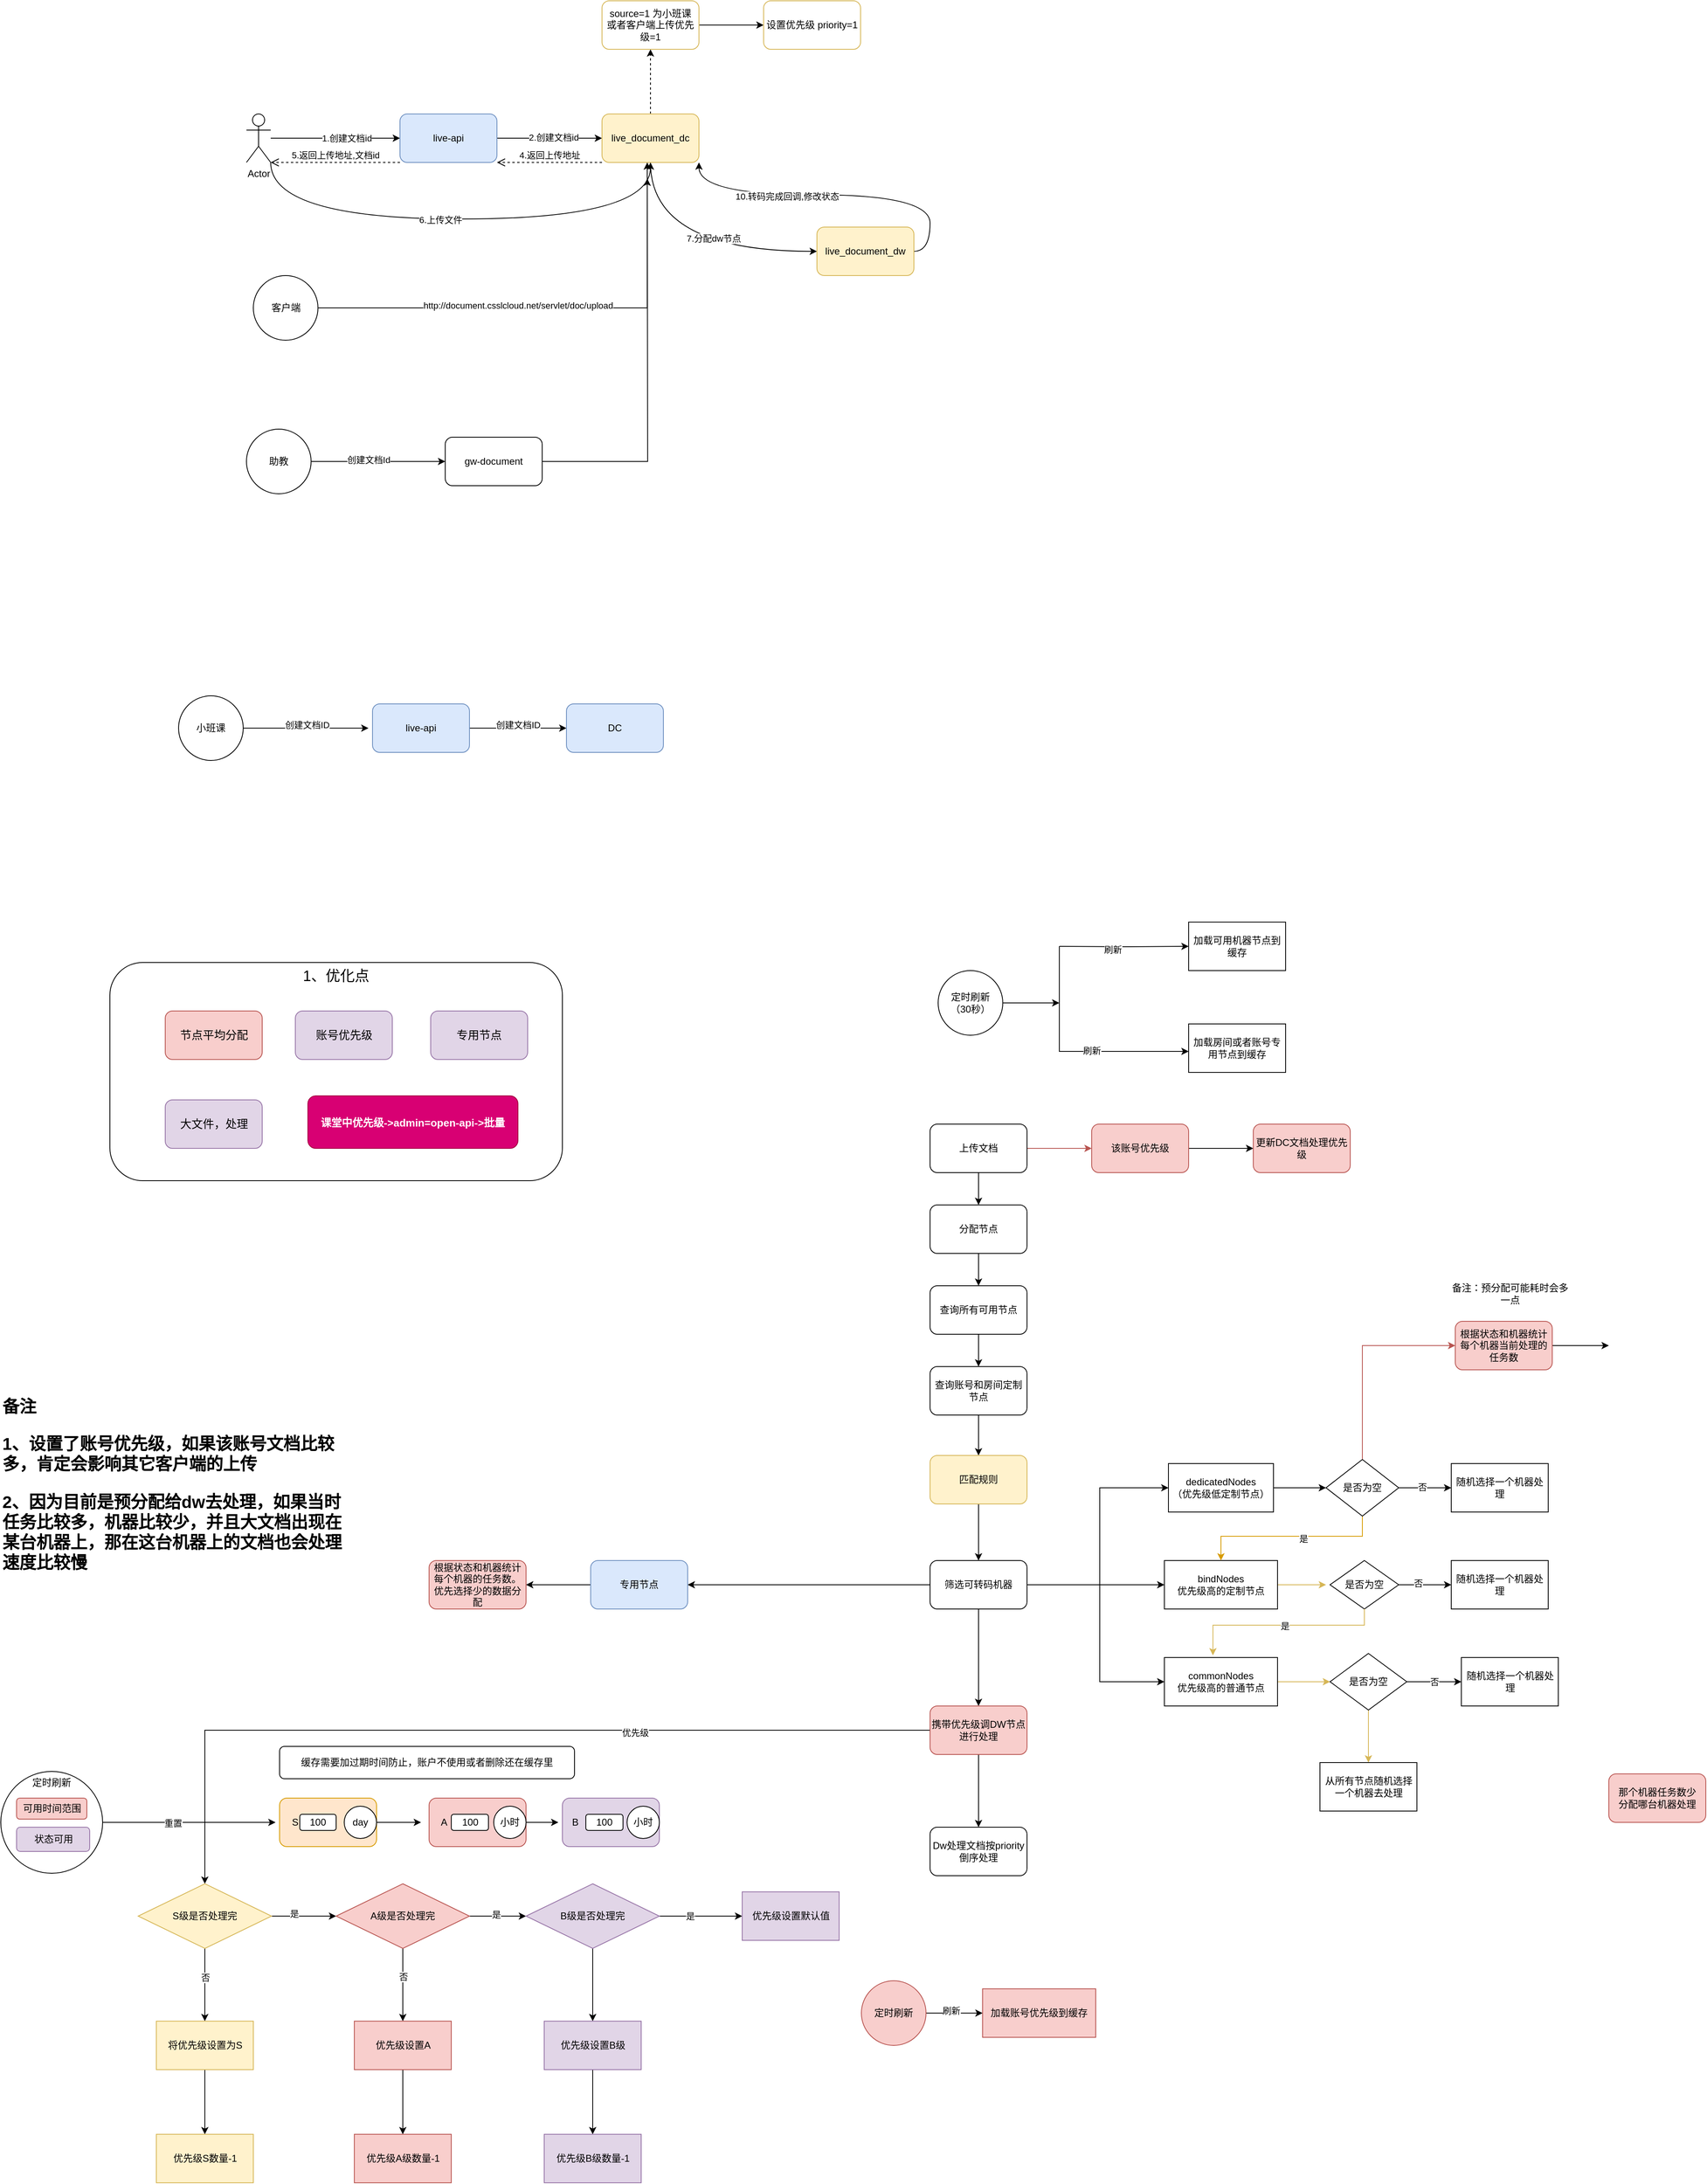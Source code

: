 <mxfile version="24.2.0" type="github">
  <diagram name="第 1 页" id="r3Djmuz2ye2oca1lGff4">
    <mxGraphModel dx="2706" dy="2130" grid="1" gridSize="10" guides="1" tooltips="1" connect="1" arrows="1" fold="1" page="1" pageScale="1" pageWidth="827" pageHeight="1169" math="0" shadow="0">
      <root>
        <mxCell id="0" />
        <mxCell id="1" parent="0" />
        <mxCell id="LlFDiHsfBPw3mXegqhl9-7" value="&amp;nbsp; &amp;nbsp;B" style="rounded=1;whiteSpace=wrap;html=1;align=left;fillColor=#e1d5e7;strokeColor=#9673a6;" vertex="1" parent="1">
          <mxGeometry x="-75" y="1724" width="120" height="60" as="geometry" />
        </mxCell>
        <mxCell id="pY0ivnKaFW7mTaEsZtzo-8" style="edgeStyle=orthogonalEdgeStyle;rounded=0;orthogonalLoop=1;jettySize=auto;html=1;entryX=0;entryY=0.5;entryDx=0;entryDy=0;curved=1;" parent="1" source="pY0ivnKaFW7mTaEsZtzo-12" target="pY0ivnKaFW7mTaEsZtzo-15" edge="1">
          <mxGeometry relative="1" as="geometry" />
        </mxCell>
        <mxCell id="pY0ivnKaFW7mTaEsZtzo-9" value="1.创建文档id" style="edgeLabel;html=1;align=center;verticalAlign=middle;resizable=0;points=[];" parent="pY0ivnKaFW7mTaEsZtzo-8" vertex="1" connectable="0">
          <mxGeometry x="0.172" relative="1" as="geometry">
            <mxPoint as="offset" />
          </mxGeometry>
        </mxCell>
        <mxCell id="pY0ivnKaFW7mTaEsZtzo-10" style="edgeStyle=orthogonalEdgeStyle;curved=1;rounded=0;orthogonalLoop=1;jettySize=auto;html=1;exitX=1;exitY=1;exitDx=0;exitDy=0;exitPerimeter=0;entryX=0.5;entryY=1;entryDx=0;entryDy=0;" parent="1" source="pY0ivnKaFW7mTaEsZtzo-12" target="pY0ivnKaFW7mTaEsZtzo-20" edge="1">
          <mxGeometry relative="1" as="geometry">
            <Array as="points">
              <mxPoint x="-436.0" y="-230" />
              <mxPoint x="34" y="-230" />
            </Array>
          </mxGeometry>
        </mxCell>
        <mxCell id="pY0ivnKaFW7mTaEsZtzo-11" value="6.上传文件" style="edgeLabel;html=1;align=center;verticalAlign=middle;resizable=0;points=[];" parent="pY0ivnKaFW7mTaEsZtzo-10" vertex="1" connectable="0">
          <mxGeometry x="-0.082" y="-1" relative="1" as="geometry">
            <mxPoint as="offset" />
          </mxGeometry>
        </mxCell>
        <mxCell id="pY0ivnKaFW7mTaEsZtzo-12" value="Actor" style="shape=umlActor;verticalLabelPosition=bottom;verticalAlign=top;html=1;outlineConnect=0;" parent="1" vertex="1">
          <mxGeometry x="-466.0" y="-360" width="30" height="60" as="geometry" />
        </mxCell>
        <mxCell id="pY0ivnKaFW7mTaEsZtzo-13" value="" style="edgeStyle=orthogonalEdgeStyle;rounded=0;orthogonalLoop=1;jettySize=auto;html=1;curved=1;" parent="1" source="pY0ivnKaFW7mTaEsZtzo-15" target="pY0ivnKaFW7mTaEsZtzo-20" edge="1">
          <mxGeometry relative="1" as="geometry" />
        </mxCell>
        <mxCell id="pY0ivnKaFW7mTaEsZtzo-14" value="2.创建文档id" style="edgeLabel;html=1;align=center;verticalAlign=middle;resizable=0;points=[];" parent="pY0ivnKaFW7mTaEsZtzo-13" vertex="1" connectable="0">
          <mxGeometry x="0.197" y="1" relative="1" as="geometry">
            <mxPoint x="-8" as="offset" />
          </mxGeometry>
        </mxCell>
        <mxCell id="pY0ivnKaFW7mTaEsZtzo-15" value="live-api" style="rounded=1;whiteSpace=wrap;html=1;fillColor=#dae8fc;strokeColor=#6c8ebf;" parent="1" vertex="1">
          <mxGeometry x="-276" y="-360" width="120" height="60" as="geometry" />
        </mxCell>
        <mxCell id="pY0ivnKaFW7mTaEsZtzo-18" style="edgeStyle=orthogonalEdgeStyle;curved=1;rounded=0;orthogonalLoop=1;jettySize=auto;html=1;exitX=0.5;exitY=1;exitDx=0;exitDy=0;entryX=0;entryY=0.5;entryDx=0;entryDy=0;" parent="1" source="pY0ivnKaFW7mTaEsZtzo-20" target="pY0ivnKaFW7mTaEsZtzo-29" edge="1">
          <mxGeometry relative="1" as="geometry" />
        </mxCell>
        <mxCell id="pY0ivnKaFW7mTaEsZtzo-19" value="7.分配dw节点" style="edgeLabel;html=1;align=center;verticalAlign=middle;resizable=0;points=[];" parent="pY0ivnKaFW7mTaEsZtzo-18" vertex="1" connectable="0">
          <mxGeometry x="0.19" y="16" relative="1" as="geometry">
            <mxPoint as="offset" />
          </mxGeometry>
        </mxCell>
        <mxCell id="pY0ivnKaFW7mTaEsZtzo-49" value="" style="edgeStyle=orthogonalEdgeStyle;rounded=0;orthogonalLoop=1;jettySize=auto;html=1;dashed=1;" parent="1" source="pY0ivnKaFW7mTaEsZtzo-20" target="pY0ivnKaFW7mTaEsZtzo-48" edge="1">
          <mxGeometry relative="1" as="geometry" />
        </mxCell>
        <mxCell id="pY0ivnKaFW7mTaEsZtzo-20" value="live_document_dc" style="whiteSpace=wrap;html=1;fillColor=#fff2cc;rounded=1;strokeColor=#d6b656;" parent="1" vertex="1">
          <mxGeometry x="-26" y="-360" width="120" height="60" as="geometry" />
        </mxCell>
        <mxCell id="pY0ivnKaFW7mTaEsZtzo-21" value="4.返回上传地址" style="html=1;verticalAlign=bottom;endArrow=open;dashed=1;endSize=8;rounded=0;exitX=0;exitY=1;exitDx=0;exitDy=0;entryX=1;entryY=1;entryDx=0;entryDy=0;" parent="1" source="pY0ivnKaFW7mTaEsZtzo-20" target="pY0ivnKaFW7mTaEsZtzo-15" edge="1">
          <mxGeometry relative="1" as="geometry">
            <mxPoint x="-46" y="-301" as="sourcePoint" />
            <mxPoint x="-126" y="-301" as="targetPoint" />
          </mxGeometry>
        </mxCell>
        <mxCell id="pY0ivnKaFW7mTaEsZtzo-22" value="5.返回上传地址,文档id" style="html=1;verticalAlign=bottom;endArrow=open;dashed=1;endSize=8;rounded=0;exitX=0;exitY=1;exitDx=0;exitDy=0;entryX=1;entryY=1;entryDx=0;entryDy=0;entryPerimeter=0;" parent="1" source="pY0ivnKaFW7mTaEsZtzo-15" target="pY0ivnKaFW7mTaEsZtzo-12" edge="1">
          <mxGeometry relative="1" as="geometry">
            <mxPoint x="-316.0" y="-290" as="sourcePoint" />
            <mxPoint x="-396.0" y="-290" as="targetPoint" />
          </mxGeometry>
        </mxCell>
        <mxCell id="pY0ivnKaFW7mTaEsZtzo-23" style="edgeStyle=orthogonalEdgeStyle;curved=1;rounded=0;orthogonalLoop=1;jettySize=auto;html=1;exitX=1;exitY=0.5;exitDx=0;exitDy=0;entryX=1;entryY=1;entryDx=0;entryDy=0;" parent="1" source="pY0ivnKaFW7mTaEsZtzo-29" target="pY0ivnKaFW7mTaEsZtzo-20" edge="1">
          <mxGeometry relative="1" as="geometry" />
        </mxCell>
        <mxCell id="pY0ivnKaFW7mTaEsZtzo-24" value="10.转码完成回调,修改状态" style="edgeLabel;html=1;align=center;verticalAlign=middle;resizable=0;points=[];" parent="pY0ivnKaFW7mTaEsZtzo-23" vertex="1" connectable="0">
          <mxGeometry x="0.284" y="2" relative="1" as="geometry">
            <mxPoint as="offset" />
          </mxGeometry>
        </mxCell>
        <mxCell id="pY0ivnKaFW7mTaEsZtzo-29" value="live_document_dw" style="whiteSpace=wrap;html=1;fillColor=#fff2cc;rounded=1;strokeColor=#d6b656;" parent="1" vertex="1">
          <mxGeometry x="240" y="-220" width="120" height="60" as="geometry" />
        </mxCell>
        <mxCell id="pY0ivnKaFW7mTaEsZtzo-51" value="" style="edgeStyle=orthogonalEdgeStyle;rounded=0;orthogonalLoop=1;jettySize=auto;html=1;" parent="1" source="pY0ivnKaFW7mTaEsZtzo-48" target="pY0ivnKaFW7mTaEsZtzo-50" edge="1">
          <mxGeometry relative="1" as="geometry" />
        </mxCell>
        <mxCell id="pY0ivnKaFW7mTaEsZtzo-48" value="source=1 为小班课&lt;div&gt;或者客户端上传优先级=1&lt;/div&gt;" style="whiteSpace=wrap;html=1;fillColor=#FFFFFF;strokeColor=#d6b656;rounded=1;gradientColor=none;" parent="1" vertex="1">
          <mxGeometry x="-26" y="-500" width="120" height="60" as="geometry" />
        </mxCell>
        <mxCell id="pY0ivnKaFW7mTaEsZtzo-50" value="设置优先级 priority=1" style="whiteSpace=wrap;html=1;fillColor=#FFFFFF;strokeColor=#d6b656;rounded=1;gradientColor=none;" parent="1" vertex="1">
          <mxGeometry x="174" y="-500" width="120" height="60" as="geometry" />
        </mxCell>
        <mxCell id="pY0ivnKaFW7mTaEsZtzo-58" value="" style="edgeStyle=orthogonalEdgeStyle;rounded=0;orthogonalLoop=1;jettySize=auto;html=1;" parent="1" target="pY0ivnKaFW7mTaEsZtzo-57" edge="1">
          <mxGeometry relative="1" as="geometry">
            <mxPoint x="540" y="670" as="sourcePoint" />
          </mxGeometry>
        </mxCell>
        <mxCell id="pY0ivnKaFW7mTaEsZtzo-59" value="刷新" style="edgeLabel;html=1;align=center;verticalAlign=middle;resizable=0;points=[];" parent="pY0ivnKaFW7mTaEsZtzo-58" vertex="1" connectable="0">
          <mxGeometry x="-0.186" y="-3" relative="1" as="geometry">
            <mxPoint as="offset" />
          </mxGeometry>
        </mxCell>
        <mxCell id="pY0ivnKaFW7mTaEsZtzo-61" value="" style="edgeStyle=orthogonalEdgeStyle;rounded=0;orthogonalLoop=1;jettySize=auto;html=1;" parent="1" target="pY0ivnKaFW7mTaEsZtzo-60" edge="1">
          <mxGeometry relative="1" as="geometry">
            <Array as="points">
              <mxPoint x="540" y="800" />
            </Array>
            <mxPoint x="540" y="670" as="sourcePoint" />
          </mxGeometry>
        </mxCell>
        <mxCell id="pY0ivnKaFW7mTaEsZtzo-62" value="刷新" style="edgeLabel;html=1;align=center;verticalAlign=middle;resizable=0;points=[];" parent="pY0ivnKaFW7mTaEsZtzo-61" vertex="1" connectable="0">
          <mxGeometry x="0.172" y="1" relative="1" as="geometry">
            <mxPoint as="offset" />
          </mxGeometry>
        </mxCell>
        <mxCell id="kOlZsusqcGDuaDFS6jYv-74" style="edgeStyle=orthogonalEdgeStyle;rounded=0;orthogonalLoop=1;jettySize=auto;html=1;" parent="1" source="pY0ivnKaFW7mTaEsZtzo-54" edge="1">
          <mxGeometry relative="1" as="geometry">
            <mxPoint x="540" y="740" as="targetPoint" />
          </mxGeometry>
        </mxCell>
        <mxCell id="pY0ivnKaFW7mTaEsZtzo-54" value="定时刷新&lt;div&gt;（30秒）&lt;/div&gt;" style="ellipse;whiteSpace=wrap;html=1;aspect=fixed;" parent="1" vertex="1">
          <mxGeometry x="390" y="700" width="80" height="80" as="geometry" />
        </mxCell>
        <mxCell id="pY0ivnKaFW7mTaEsZtzo-57" value="加载可用机器节点到缓存" style="whiteSpace=wrap;html=1;" parent="1" vertex="1">
          <mxGeometry x="700" y="640" width="120" height="60" as="geometry" />
        </mxCell>
        <mxCell id="pY0ivnKaFW7mTaEsZtzo-60" value="加载房间或者账号专用节点到缓存" style="whiteSpace=wrap;html=1;" parent="1" vertex="1">
          <mxGeometry x="700" y="766" width="120" height="60" as="geometry" />
        </mxCell>
        <mxCell id="pY0ivnKaFW7mTaEsZtzo-122" value="Dw处理文档按priority 倒序处理" style="rounded=1;whiteSpace=wrap;html=1;" parent="1" vertex="1">
          <mxGeometry x="380" y="1760" width="120" height="60" as="geometry" />
        </mxCell>
        <mxCell id="kOlZsusqcGDuaDFS6jYv-7" value="" style="edgeStyle=orthogonalEdgeStyle;rounded=0;orthogonalLoop=1;jettySize=auto;html=1;" parent="1" source="kOlZsusqcGDuaDFS6jYv-1" target="kOlZsusqcGDuaDFS6jYv-6" edge="1">
          <mxGeometry relative="1" as="geometry" />
        </mxCell>
        <mxCell id="kOlZsusqcGDuaDFS6jYv-1" value="分配节点" style="rounded=1;whiteSpace=wrap;html=1;" parent="1" vertex="1">
          <mxGeometry x="380" y="990" width="120" height="60" as="geometry" />
        </mxCell>
        <mxCell id="kOlZsusqcGDuaDFS6jYv-3" style="edgeStyle=orthogonalEdgeStyle;rounded=0;orthogonalLoop=1;jettySize=auto;html=1;entryX=0.5;entryY=0;entryDx=0;entryDy=0;" parent="1" source="kOlZsusqcGDuaDFS6jYv-2" target="kOlZsusqcGDuaDFS6jYv-1" edge="1">
          <mxGeometry relative="1" as="geometry" />
        </mxCell>
        <mxCell id="kOlZsusqcGDuaDFS6jYv-63" value="" style="edgeStyle=orthogonalEdgeStyle;rounded=0;orthogonalLoop=1;jettySize=auto;html=1;fillColor=#f8cecc;strokeColor=#b85450;" parent="1" source="kOlZsusqcGDuaDFS6jYv-2" target="kOlZsusqcGDuaDFS6jYv-62" edge="1">
          <mxGeometry relative="1" as="geometry" />
        </mxCell>
        <mxCell id="kOlZsusqcGDuaDFS6jYv-2" value="上传文档" style="rounded=1;whiteSpace=wrap;html=1;" parent="1" vertex="1">
          <mxGeometry x="380" y="890" width="120" height="60" as="geometry" />
        </mxCell>
        <mxCell id="kOlZsusqcGDuaDFS6jYv-9" value="" style="edgeStyle=orthogonalEdgeStyle;rounded=0;orthogonalLoop=1;jettySize=auto;html=1;" parent="1" source="kOlZsusqcGDuaDFS6jYv-6" target="kOlZsusqcGDuaDFS6jYv-8" edge="1">
          <mxGeometry relative="1" as="geometry" />
        </mxCell>
        <mxCell id="kOlZsusqcGDuaDFS6jYv-6" value="查询所有可用节点" style="whiteSpace=wrap;html=1;rounded=1;" parent="1" vertex="1">
          <mxGeometry x="380" y="1090" width="120" height="60" as="geometry" />
        </mxCell>
        <mxCell id="kOlZsusqcGDuaDFS6jYv-11" value="" style="edgeStyle=orthogonalEdgeStyle;rounded=0;orthogonalLoop=1;jettySize=auto;html=1;" parent="1" source="kOlZsusqcGDuaDFS6jYv-8" target="kOlZsusqcGDuaDFS6jYv-10" edge="1">
          <mxGeometry relative="1" as="geometry" />
        </mxCell>
        <mxCell id="kOlZsusqcGDuaDFS6jYv-8" value="查询账号和房间定制节点" style="whiteSpace=wrap;html=1;rounded=1;" parent="1" vertex="1">
          <mxGeometry x="380" y="1190" width="120" height="60" as="geometry" />
        </mxCell>
        <mxCell id="kOlZsusqcGDuaDFS6jYv-13" value="" style="edgeStyle=orthogonalEdgeStyle;rounded=0;orthogonalLoop=1;jettySize=auto;html=1;" parent="1" source="kOlZsusqcGDuaDFS6jYv-10" target="kOlZsusqcGDuaDFS6jYv-12" edge="1">
          <mxGeometry relative="1" as="geometry" />
        </mxCell>
        <mxCell id="kOlZsusqcGDuaDFS6jYv-10" value="匹配规则" style="whiteSpace=wrap;html=1;rounded=1;fillColor=#fff2cc;strokeColor=#d6b656;" parent="1" vertex="1">
          <mxGeometry x="380" y="1300" width="120" height="60" as="geometry" />
        </mxCell>
        <mxCell id="kOlZsusqcGDuaDFS6jYv-26" style="edgeStyle=orthogonalEdgeStyle;rounded=0;orthogonalLoop=1;jettySize=auto;html=1;entryX=0;entryY=0.5;entryDx=0;entryDy=0;" parent="1" source="kOlZsusqcGDuaDFS6jYv-12" target="kOlZsusqcGDuaDFS6jYv-15" edge="1">
          <mxGeometry relative="1" as="geometry">
            <Array as="points">
              <mxPoint x="590" y="1460" />
              <mxPoint x="590" y="1340" />
            </Array>
          </mxGeometry>
        </mxCell>
        <mxCell id="kOlZsusqcGDuaDFS6jYv-27" style="edgeStyle=orthogonalEdgeStyle;rounded=0;orthogonalLoop=1;jettySize=auto;html=1;entryX=0;entryY=0.5;entryDx=0;entryDy=0;" parent="1" source="kOlZsusqcGDuaDFS6jYv-12" target="kOlZsusqcGDuaDFS6jYv-18" edge="1">
          <mxGeometry relative="1" as="geometry" />
        </mxCell>
        <mxCell id="kOlZsusqcGDuaDFS6jYv-29" style="edgeStyle=orthogonalEdgeStyle;rounded=0;orthogonalLoop=1;jettySize=auto;html=1;entryX=0;entryY=0.5;entryDx=0;entryDy=0;" parent="1" source="kOlZsusqcGDuaDFS6jYv-12" target="kOlZsusqcGDuaDFS6jYv-28" edge="1">
          <mxGeometry relative="1" as="geometry">
            <Array as="points">
              <mxPoint x="590" y="1460" />
              <mxPoint x="590" y="1580" />
            </Array>
          </mxGeometry>
        </mxCell>
        <mxCell id="kOlZsusqcGDuaDFS6jYv-76" value="" style="edgeStyle=orthogonalEdgeStyle;rounded=0;orthogonalLoop=1;jettySize=auto;html=1;" parent="1" source="kOlZsusqcGDuaDFS6jYv-12" target="kOlZsusqcGDuaDFS6jYv-75" edge="1">
          <mxGeometry relative="1" as="geometry" />
        </mxCell>
        <mxCell id="LlFDiHsfBPw3mXegqhl9-54" style="edgeStyle=orthogonalEdgeStyle;rounded=0;orthogonalLoop=1;jettySize=auto;html=1;entryX=1;entryY=0.5;entryDx=0;entryDy=0;" edge="1" parent="1" source="kOlZsusqcGDuaDFS6jYv-12" target="LlFDiHsfBPw3mXegqhl9-53">
          <mxGeometry relative="1" as="geometry" />
        </mxCell>
        <mxCell id="kOlZsusqcGDuaDFS6jYv-12" value="筛选可转码机器" style="whiteSpace=wrap;html=1;rounded=1;" parent="1" vertex="1">
          <mxGeometry x="380" y="1430" width="120" height="60" as="geometry" />
        </mxCell>
        <mxCell id="kOlZsusqcGDuaDFS6jYv-34" style="edgeStyle=orthogonalEdgeStyle;rounded=0;orthogonalLoop=1;jettySize=auto;html=1;entryX=0;entryY=0.5;entryDx=0;entryDy=0;" parent="1" source="kOlZsusqcGDuaDFS6jYv-15" target="kOlZsusqcGDuaDFS6jYv-33" edge="1">
          <mxGeometry relative="1" as="geometry" />
        </mxCell>
        <mxCell id="kOlZsusqcGDuaDFS6jYv-15" value="dedicatedNodes&lt;div&gt;（优先级低定制节点）&lt;/div&gt;" style="whiteSpace=wrap;html=1;" parent="1" vertex="1">
          <mxGeometry x="675" y="1310" width="130" height="60" as="geometry" />
        </mxCell>
        <mxCell id="kOlZsusqcGDuaDFS6jYv-41" style="edgeStyle=orthogonalEdgeStyle;rounded=0;orthogonalLoop=1;jettySize=auto;html=1;fillColor=#fff2cc;strokeColor=#d6b656;" parent="1" source="kOlZsusqcGDuaDFS6jYv-18" edge="1">
          <mxGeometry relative="1" as="geometry">
            <mxPoint x="870" y="1460" as="targetPoint" />
          </mxGeometry>
        </mxCell>
        <mxCell id="kOlZsusqcGDuaDFS6jYv-18" value="bindNodes&lt;div&gt;优先级高的定制节点&lt;/div&gt;" style="whiteSpace=wrap;html=1;" parent="1" vertex="1">
          <mxGeometry x="670" y="1430" width="140" height="60" as="geometry" />
        </mxCell>
        <mxCell id="kOlZsusqcGDuaDFS6jYv-47" value="" style="edgeStyle=orthogonalEdgeStyle;rounded=0;orthogonalLoop=1;jettySize=auto;html=1;fillColor=#fff2cc;strokeColor=#d6b656;" parent="1" source="kOlZsusqcGDuaDFS6jYv-28" target="kOlZsusqcGDuaDFS6jYv-46" edge="1">
          <mxGeometry relative="1" as="geometry" />
        </mxCell>
        <mxCell id="kOlZsusqcGDuaDFS6jYv-28" value="commonNodes&lt;br&gt;&lt;div&gt;优先级高的普通节点&lt;/div&gt;" style="whiteSpace=wrap;html=1;" parent="1" vertex="1">
          <mxGeometry x="670" y="1550" width="140" height="60" as="geometry" />
        </mxCell>
        <mxCell id="kOlZsusqcGDuaDFS6jYv-36" value="" style="edgeStyle=orthogonalEdgeStyle;rounded=0;orthogonalLoop=1;jettySize=auto;html=1;" parent="1" source="kOlZsusqcGDuaDFS6jYv-33" target="kOlZsusqcGDuaDFS6jYv-35" edge="1">
          <mxGeometry relative="1" as="geometry" />
        </mxCell>
        <mxCell id="kOlZsusqcGDuaDFS6jYv-37" value="否" style="edgeLabel;html=1;align=center;verticalAlign=middle;resizable=0;points=[];" parent="kOlZsusqcGDuaDFS6jYv-36" vertex="1" connectable="0">
          <mxGeometry x="-0.128" y="1" relative="1" as="geometry">
            <mxPoint as="offset" />
          </mxGeometry>
        </mxCell>
        <mxCell id="kOlZsusqcGDuaDFS6jYv-38" style="edgeStyle=orthogonalEdgeStyle;rounded=0;orthogonalLoop=1;jettySize=auto;html=1;entryX=0.5;entryY=0;entryDx=0;entryDy=0;fillColor=#ffe6cc;strokeColor=#d79b00;" parent="1" source="kOlZsusqcGDuaDFS6jYv-33" target="kOlZsusqcGDuaDFS6jYv-18" edge="1">
          <mxGeometry relative="1" as="geometry">
            <Array as="points">
              <mxPoint x="915" y="1400" />
              <mxPoint x="740" y="1400" />
            </Array>
          </mxGeometry>
        </mxCell>
        <mxCell id="kOlZsusqcGDuaDFS6jYv-39" value="是" style="edgeLabel;html=1;align=center;verticalAlign=middle;resizable=0;points=[];" parent="kOlZsusqcGDuaDFS6jYv-38" vertex="1" connectable="0">
          <mxGeometry x="-0.145" y="3" relative="1" as="geometry">
            <mxPoint as="offset" />
          </mxGeometry>
        </mxCell>
        <mxCell id="kOlZsusqcGDuaDFS6jYv-56" style="edgeStyle=orthogonalEdgeStyle;rounded=0;orthogonalLoop=1;jettySize=auto;html=1;entryX=0;entryY=0.5;entryDx=0;entryDy=0;fillColor=#f8cecc;strokeColor=#b85450;" parent="1" source="kOlZsusqcGDuaDFS6jYv-33" target="kOlZsusqcGDuaDFS6jYv-55" edge="1">
          <mxGeometry relative="1" as="geometry">
            <Array as="points">
              <mxPoint x="915" y="1164" />
            </Array>
          </mxGeometry>
        </mxCell>
        <mxCell id="kOlZsusqcGDuaDFS6jYv-33" value="是否为空" style="rhombus;whiteSpace=wrap;html=1;" parent="1" vertex="1">
          <mxGeometry x="870" y="1305" width="90" height="70" as="geometry" />
        </mxCell>
        <mxCell id="kOlZsusqcGDuaDFS6jYv-35" value="随机选择一个机器处理" style="whiteSpace=wrap;html=1;" parent="1" vertex="1">
          <mxGeometry x="1025" y="1310" width="120" height="60" as="geometry" />
        </mxCell>
        <mxCell id="kOlZsusqcGDuaDFS6jYv-45" value="" style="edgeStyle=orthogonalEdgeStyle;rounded=0;orthogonalLoop=1;jettySize=auto;html=1;" parent="1" source="kOlZsusqcGDuaDFS6jYv-40" target="kOlZsusqcGDuaDFS6jYv-44" edge="1">
          <mxGeometry relative="1" as="geometry">
            <Array as="points">
              <mxPoint x="980" y="1460" />
              <mxPoint x="980" y="1460" />
            </Array>
          </mxGeometry>
        </mxCell>
        <mxCell id="kOlZsusqcGDuaDFS6jYv-48" value="否" style="edgeLabel;html=1;align=center;verticalAlign=middle;resizable=0;points=[];" parent="kOlZsusqcGDuaDFS6jYv-45" vertex="1" connectable="0">
          <mxGeometry x="-0.256" y="2" relative="1" as="geometry">
            <mxPoint as="offset" />
          </mxGeometry>
        </mxCell>
        <mxCell id="kOlZsusqcGDuaDFS6jYv-40" value="是否为空" style="rhombus;whiteSpace=wrap;html=1;" parent="1" vertex="1">
          <mxGeometry x="875" y="1430" width="85" height="60" as="geometry" />
        </mxCell>
        <mxCell id="kOlZsusqcGDuaDFS6jYv-42" style="edgeStyle=orthogonalEdgeStyle;rounded=0;orthogonalLoop=1;jettySize=auto;html=1;entryX=0.429;entryY=-0.044;entryDx=0;entryDy=0;entryPerimeter=0;fillColor=#fff2cc;strokeColor=#d6b656;" parent="1" source="kOlZsusqcGDuaDFS6jYv-40" target="kOlZsusqcGDuaDFS6jYv-28" edge="1">
          <mxGeometry relative="1" as="geometry">
            <Array as="points">
              <mxPoint x="918" y="1510" />
              <mxPoint x="730" y="1510" />
            </Array>
          </mxGeometry>
        </mxCell>
        <mxCell id="kOlZsusqcGDuaDFS6jYv-43" value="是" style="edgeLabel;html=1;align=center;verticalAlign=middle;resizable=0;points=[];" parent="kOlZsusqcGDuaDFS6jYv-42" vertex="1" connectable="0">
          <mxGeometry x="-0.033" y="1" relative="1" as="geometry">
            <mxPoint as="offset" />
          </mxGeometry>
        </mxCell>
        <mxCell id="kOlZsusqcGDuaDFS6jYv-44" value="随机选择一个机器处理" style="whiteSpace=wrap;html=1;" parent="1" vertex="1">
          <mxGeometry x="1025" y="1430" width="120" height="60" as="geometry" />
        </mxCell>
        <mxCell id="kOlZsusqcGDuaDFS6jYv-50" value="" style="edgeStyle=orthogonalEdgeStyle;rounded=0;orthogonalLoop=1;jettySize=auto;html=1;" parent="1" source="kOlZsusqcGDuaDFS6jYv-46" target="kOlZsusqcGDuaDFS6jYv-49" edge="1">
          <mxGeometry relative="1" as="geometry" />
        </mxCell>
        <mxCell id="kOlZsusqcGDuaDFS6jYv-51" value="否" style="edgeLabel;html=1;align=center;verticalAlign=middle;resizable=0;points=[];" parent="kOlZsusqcGDuaDFS6jYv-50" vertex="1" connectable="0">
          <mxGeometry x="-0.012" relative="1" as="geometry">
            <mxPoint as="offset" />
          </mxGeometry>
        </mxCell>
        <mxCell id="kOlZsusqcGDuaDFS6jYv-53" value="" style="edgeStyle=orthogonalEdgeStyle;rounded=0;orthogonalLoop=1;jettySize=auto;html=1;fillColor=#fff2cc;strokeColor=#d6b656;" parent="1" source="kOlZsusqcGDuaDFS6jYv-46" target="kOlZsusqcGDuaDFS6jYv-52" edge="1">
          <mxGeometry relative="1" as="geometry" />
        </mxCell>
        <mxCell id="kOlZsusqcGDuaDFS6jYv-46" value="是否为空" style="rhombus;whiteSpace=wrap;html=1;" parent="1" vertex="1">
          <mxGeometry x="875" y="1545" width="95" height="70" as="geometry" />
        </mxCell>
        <mxCell id="kOlZsusqcGDuaDFS6jYv-49" value="随机选择一个机器处理" style="whiteSpace=wrap;html=1;" parent="1" vertex="1">
          <mxGeometry x="1037.5" y="1550" width="120" height="60" as="geometry" />
        </mxCell>
        <mxCell id="kOlZsusqcGDuaDFS6jYv-52" value="从所有节点随机选择一个机器去处理" style="whiteSpace=wrap;html=1;" parent="1" vertex="1">
          <mxGeometry x="862.5" y="1680" width="120" height="60" as="geometry" />
        </mxCell>
        <mxCell id="kOlZsusqcGDuaDFS6jYv-58" value="" style="edgeStyle=orthogonalEdgeStyle;rounded=0;orthogonalLoop=1;jettySize=auto;html=1;" parent="1" source="kOlZsusqcGDuaDFS6jYv-55" edge="1">
          <mxGeometry relative="1" as="geometry">
            <mxPoint x="1220" y="1164" as="targetPoint" />
          </mxGeometry>
        </mxCell>
        <mxCell id="kOlZsusqcGDuaDFS6jYv-55" value="根据状态和机器统计每个机器当前处理的任务数" style="rounded=1;whiteSpace=wrap;html=1;fillColor=#f8cecc;strokeColor=#b85450;" parent="1" vertex="1">
          <mxGeometry x="1030" y="1134" width="120" height="60" as="geometry" />
        </mxCell>
        <mxCell id="kOlZsusqcGDuaDFS6jYv-57" value="那个机器任务数少&lt;div&gt;分配哪台机器处理&lt;/div&gt;" style="whiteSpace=wrap;html=1;fillColor=#f8cecc;strokeColor=#b85450;rounded=1;" parent="1" vertex="1">
          <mxGeometry x="1220" y="1694" width="120" height="60" as="geometry" />
        </mxCell>
        <mxCell id="kOlZsusqcGDuaDFS6jYv-59" value="备注：预分配可能耗时会多一点" style="text;html=1;align=center;verticalAlign=middle;whiteSpace=wrap;rounded=0;" parent="1" vertex="1">
          <mxGeometry x="1021.5" y="1100" width="152" as="geometry" />
        </mxCell>
        <mxCell id="kOlZsusqcGDuaDFS6jYv-71" value="" style="edgeStyle=orthogonalEdgeStyle;rounded=0;orthogonalLoop=1;jettySize=auto;html=1;" parent="1" source="kOlZsusqcGDuaDFS6jYv-62" target="kOlZsusqcGDuaDFS6jYv-70" edge="1">
          <mxGeometry relative="1" as="geometry" />
        </mxCell>
        <mxCell id="kOlZsusqcGDuaDFS6jYv-62" value="该账号优先级" style="whiteSpace=wrap;html=1;rounded=1;fillColor=#f8cecc;strokeColor=#b85450;" parent="1" vertex="1">
          <mxGeometry x="580" y="890" width="120" height="60" as="geometry" />
        </mxCell>
        <mxCell id="kOlZsusqcGDuaDFS6jYv-66" value="" style="edgeStyle=orthogonalEdgeStyle;rounded=0;orthogonalLoop=1;jettySize=auto;html=1;" parent="1" source="kOlZsusqcGDuaDFS6jYv-64" target="kOlZsusqcGDuaDFS6jYv-65" edge="1">
          <mxGeometry relative="1" as="geometry" />
        </mxCell>
        <mxCell id="kOlZsusqcGDuaDFS6jYv-67" value="刷新" style="edgeLabel;html=1;align=center;verticalAlign=middle;resizable=0;points=[];" parent="kOlZsusqcGDuaDFS6jYv-66" vertex="1" connectable="0">
          <mxGeometry x="-0.117" y="3" relative="1" as="geometry">
            <mxPoint as="offset" />
          </mxGeometry>
        </mxCell>
        <mxCell id="kOlZsusqcGDuaDFS6jYv-64" value="定时刷新" style="ellipse;whiteSpace=wrap;html=1;aspect=fixed;fillColor=#f8cecc;strokeColor=#b85450;" parent="1" vertex="1">
          <mxGeometry x="295" y="1950" width="80" height="80" as="geometry" />
        </mxCell>
        <mxCell id="kOlZsusqcGDuaDFS6jYv-65" value="加载账号优先级到缓存" style="whiteSpace=wrap;html=1;fillColor=#f8cecc;strokeColor=#b85450;" parent="1" vertex="1">
          <mxGeometry x="445" y="1960" width="140" height="60" as="geometry" />
        </mxCell>
        <mxCell id="kOlZsusqcGDuaDFS6jYv-70" value="更新DC文档处理优先级" style="whiteSpace=wrap;html=1;fillColor=#f8cecc;strokeColor=#b85450;rounded=1;" parent="1" vertex="1">
          <mxGeometry x="780" y="890" width="120" height="60" as="geometry" />
        </mxCell>
        <mxCell id="D_yJgZMV5lZ6kW6d0MWc-1" style="edgeStyle=orthogonalEdgeStyle;rounded=0;orthogonalLoop=1;jettySize=auto;html=1;entryX=0.5;entryY=0;entryDx=0;entryDy=0;" parent="1" source="kOlZsusqcGDuaDFS6jYv-75" target="pY0ivnKaFW7mTaEsZtzo-122" edge="1">
          <mxGeometry relative="1" as="geometry" />
        </mxCell>
        <mxCell id="LlFDiHsfBPw3mXegqhl9-40" style="edgeStyle=orthogonalEdgeStyle;rounded=0;orthogonalLoop=1;jettySize=auto;html=1;entryX=0.5;entryY=0;entryDx=0;entryDy=0;" edge="1" parent="1" source="kOlZsusqcGDuaDFS6jYv-75" target="LlFDiHsfBPw3mXegqhl9-16">
          <mxGeometry relative="1" as="geometry">
            <mxPoint x="-490" y="2100" as="targetPoint" />
          </mxGeometry>
        </mxCell>
        <mxCell id="LlFDiHsfBPw3mXegqhl9-41" value="优先级" style="edgeLabel;html=1;align=center;verticalAlign=middle;resizable=0;points=[];" vertex="1" connectable="0" parent="LlFDiHsfBPw3mXegqhl9-40">
          <mxGeometry x="-0.328" y="3" relative="1" as="geometry">
            <mxPoint as="offset" />
          </mxGeometry>
        </mxCell>
        <mxCell id="kOlZsusqcGDuaDFS6jYv-75" value="携带优先级调DW节点进行处理" style="whiteSpace=wrap;html=1;rounded=1;fillColor=#f8cecc;strokeColor=#b85450;" parent="1" vertex="1">
          <mxGeometry x="380" y="1610" width="120" height="60" as="geometry" />
        </mxCell>
        <mxCell id="LlFDiHsfBPw3mXegqhl9-11" value="" style="edgeStyle=orthogonalEdgeStyle;rounded=0;orthogonalLoop=1;jettySize=auto;html=1;" edge="1" parent="1" source="LlFDiHsfBPw3mXegqhl9-1">
          <mxGeometry relative="1" as="geometry">
            <mxPoint x="-250" y="1754" as="targetPoint" />
          </mxGeometry>
        </mxCell>
        <mxCell id="LlFDiHsfBPw3mXegqhl9-1" value="&amp;nbsp; &amp;nbsp; S" style="rounded=1;whiteSpace=wrap;html=1;align=left;fillColor=#ffe6cc;strokeColor=#d79b00;" vertex="1" parent="1">
          <mxGeometry x="-425" y="1724" width="120" height="60" as="geometry" />
        </mxCell>
        <mxCell id="LlFDiHsfBPw3mXegqhl9-3" value="100" style="rounded=1;whiteSpace=wrap;html=1;" vertex="1" parent="1">
          <mxGeometry x="-400" y="1744" width="45" height="20" as="geometry" />
        </mxCell>
        <mxCell id="LlFDiHsfBPw3mXegqhl9-12" value="" style="edgeStyle=orthogonalEdgeStyle;rounded=0;orthogonalLoop=1;jettySize=auto;html=1;" edge="1" parent="1" source="LlFDiHsfBPw3mXegqhl9-5">
          <mxGeometry relative="1" as="geometry">
            <mxPoint x="-80" y="1754" as="targetPoint" />
          </mxGeometry>
        </mxCell>
        <mxCell id="LlFDiHsfBPw3mXegqhl9-5" value="&amp;nbsp; &amp;nbsp; A" style="rounded=1;whiteSpace=wrap;html=1;align=left;fillColor=#f8cecc;strokeColor=#b85450;" vertex="1" parent="1">
          <mxGeometry x="-240" y="1724" width="120" height="60" as="geometry" />
        </mxCell>
        <mxCell id="LlFDiHsfBPw3mXegqhl9-6" value="100" style="rounded=1;whiteSpace=wrap;html=1;" vertex="1" parent="1">
          <mxGeometry x="-212.5" y="1744" width="46" height="20" as="geometry" />
        </mxCell>
        <mxCell id="LlFDiHsfBPw3mXegqhl9-8" value="100" style="rounded=1;whiteSpace=wrap;html=1;" vertex="1" parent="1">
          <mxGeometry x="-46" y="1744" width="46" height="20" as="geometry" />
        </mxCell>
        <mxCell id="LlFDiHsfBPw3mXegqhl9-18" value="" style="edgeStyle=orthogonalEdgeStyle;rounded=0;orthogonalLoop=1;jettySize=auto;html=1;" edge="1" parent="1" source="LlFDiHsfBPw3mXegqhl9-16" target="LlFDiHsfBPw3mXegqhl9-17">
          <mxGeometry relative="1" as="geometry" />
        </mxCell>
        <mxCell id="LlFDiHsfBPw3mXegqhl9-19" value="是" style="edgeLabel;html=1;align=center;verticalAlign=middle;resizable=0;points=[];" vertex="1" connectable="0" parent="LlFDiHsfBPw3mXegqhl9-18">
          <mxGeometry x="-0.3" y="3" relative="1" as="geometry">
            <mxPoint as="offset" />
          </mxGeometry>
        </mxCell>
        <mxCell id="LlFDiHsfBPw3mXegqhl9-23" value="" style="edgeStyle=orthogonalEdgeStyle;rounded=0;orthogonalLoop=1;jettySize=auto;html=1;" edge="1" parent="1" source="LlFDiHsfBPw3mXegqhl9-16" target="LlFDiHsfBPw3mXegqhl9-22">
          <mxGeometry relative="1" as="geometry" />
        </mxCell>
        <mxCell id="LlFDiHsfBPw3mXegqhl9-24" value="否" style="edgeLabel;html=1;align=center;verticalAlign=middle;resizable=0;points=[];" vertex="1" connectable="0" parent="LlFDiHsfBPw3mXegqhl9-23">
          <mxGeometry x="-0.2" relative="1" as="geometry">
            <mxPoint as="offset" />
          </mxGeometry>
        </mxCell>
        <mxCell id="LlFDiHsfBPw3mXegqhl9-16" value="S级是否处理完" style="rhombus;whiteSpace=wrap;html=1;fillColor=#fff2cc;strokeColor=#d6b656;" vertex="1" parent="1">
          <mxGeometry x="-600" y="1830" width="165" height="80" as="geometry" />
        </mxCell>
        <mxCell id="LlFDiHsfBPw3mXegqhl9-21" value="" style="edgeStyle=orthogonalEdgeStyle;rounded=0;orthogonalLoop=1;jettySize=auto;html=1;" edge="1" parent="1" source="LlFDiHsfBPw3mXegqhl9-17" target="LlFDiHsfBPw3mXegqhl9-20">
          <mxGeometry relative="1" as="geometry" />
        </mxCell>
        <mxCell id="LlFDiHsfBPw3mXegqhl9-39" value="是" style="edgeLabel;html=1;align=center;verticalAlign=middle;resizable=0;points=[];" vertex="1" connectable="0" parent="LlFDiHsfBPw3mXegqhl9-21">
          <mxGeometry x="-0.057" y="2" relative="1" as="geometry">
            <mxPoint as="offset" />
          </mxGeometry>
        </mxCell>
        <mxCell id="LlFDiHsfBPw3mXegqhl9-28" value="" style="edgeStyle=orthogonalEdgeStyle;rounded=0;orthogonalLoop=1;jettySize=auto;html=1;" edge="1" parent="1" source="LlFDiHsfBPw3mXegqhl9-17" target="LlFDiHsfBPw3mXegqhl9-27">
          <mxGeometry relative="1" as="geometry" />
        </mxCell>
        <mxCell id="LlFDiHsfBPw3mXegqhl9-35" value="否" style="edgeLabel;html=1;align=center;verticalAlign=middle;resizable=0;points=[];" vertex="1" connectable="0" parent="LlFDiHsfBPw3mXegqhl9-28">
          <mxGeometry x="-0.222" relative="1" as="geometry">
            <mxPoint as="offset" />
          </mxGeometry>
        </mxCell>
        <mxCell id="LlFDiHsfBPw3mXegqhl9-17" value="A级是否处理完" style="rhombus;whiteSpace=wrap;html=1;fillColor=#f8cecc;strokeColor=#b85450;" vertex="1" parent="1">
          <mxGeometry x="-355" y="1830" width="165" height="80" as="geometry" />
        </mxCell>
        <mxCell id="LlFDiHsfBPw3mXegqhl9-32" value="" style="edgeStyle=orthogonalEdgeStyle;rounded=0;orthogonalLoop=1;jettySize=auto;html=1;" edge="1" parent="1" source="LlFDiHsfBPw3mXegqhl9-20" target="LlFDiHsfBPw3mXegqhl9-31">
          <mxGeometry relative="1" as="geometry" />
        </mxCell>
        <mxCell id="LlFDiHsfBPw3mXegqhl9-37" value="" style="edgeStyle=orthogonalEdgeStyle;rounded=0;orthogonalLoop=1;jettySize=auto;html=1;" edge="1" parent="1" source="LlFDiHsfBPw3mXegqhl9-20" target="LlFDiHsfBPw3mXegqhl9-36">
          <mxGeometry relative="1" as="geometry" />
        </mxCell>
        <mxCell id="LlFDiHsfBPw3mXegqhl9-38" value="是" style="edgeLabel;html=1;align=center;verticalAlign=middle;resizable=0;points=[];" vertex="1" connectable="0" parent="LlFDiHsfBPw3mXegqhl9-37">
          <mxGeometry x="-0.259" relative="1" as="geometry">
            <mxPoint as="offset" />
          </mxGeometry>
        </mxCell>
        <mxCell id="LlFDiHsfBPw3mXegqhl9-20" value="B级是否处理完" style="rhombus;whiteSpace=wrap;html=1;fillColor=#e1d5e7;strokeColor=#9673a6;" vertex="1" parent="1">
          <mxGeometry x="-120" y="1830" width="165" height="80" as="geometry" />
        </mxCell>
        <mxCell id="LlFDiHsfBPw3mXegqhl9-26" value="" style="edgeStyle=orthogonalEdgeStyle;rounded=0;orthogonalLoop=1;jettySize=auto;html=1;" edge="1" parent="1" source="LlFDiHsfBPw3mXegqhl9-22" target="LlFDiHsfBPw3mXegqhl9-25">
          <mxGeometry relative="1" as="geometry" />
        </mxCell>
        <mxCell id="LlFDiHsfBPw3mXegqhl9-22" value="将优先级设置为S" style="whiteSpace=wrap;html=1;fillColor=#fff2cc;strokeColor=#d6b656;" vertex="1" parent="1">
          <mxGeometry x="-577.5" y="2000" width="120" height="60" as="geometry" />
        </mxCell>
        <mxCell id="LlFDiHsfBPw3mXegqhl9-25" value="优先级S数量-1" style="whiteSpace=wrap;html=1;fillColor=#fff2cc;strokeColor=#d6b656;" vertex="1" parent="1">
          <mxGeometry x="-577.5" y="2140" width="120" height="60" as="geometry" />
        </mxCell>
        <mxCell id="LlFDiHsfBPw3mXegqhl9-30" value="" style="edgeStyle=orthogonalEdgeStyle;rounded=0;orthogonalLoop=1;jettySize=auto;html=1;" edge="1" parent="1" source="LlFDiHsfBPw3mXegqhl9-27" target="LlFDiHsfBPw3mXegqhl9-29">
          <mxGeometry relative="1" as="geometry" />
        </mxCell>
        <mxCell id="LlFDiHsfBPw3mXegqhl9-27" value="优先级设置A" style="whiteSpace=wrap;html=1;fillColor=#f8cecc;strokeColor=#b85450;" vertex="1" parent="1">
          <mxGeometry x="-332.5" y="2000" width="120" height="60" as="geometry" />
        </mxCell>
        <mxCell id="LlFDiHsfBPw3mXegqhl9-29" value="优先级A级数量-1" style="whiteSpace=wrap;html=1;fillColor=#f8cecc;strokeColor=#b85450;" vertex="1" parent="1">
          <mxGeometry x="-332.5" y="2140" width="120" height="60" as="geometry" />
        </mxCell>
        <mxCell id="LlFDiHsfBPw3mXegqhl9-34" value="" style="edgeStyle=orthogonalEdgeStyle;rounded=0;orthogonalLoop=1;jettySize=auto;html=1;" edge="1" parent="1" source="LlFDiHsfBPw3mXegqhl9-31" target="LlFDiHsfBPw3mXegqhl9-33">
          <mxGeometry relative="1" as="geometry" />
        </mxCell>
        <mxCell id="LlFDiHsfBPw3mXegqhl9-31" value="优先级设置B级" style="whiteSpace=wrap;html=1;fillColor=#e1d5e7;strokeColor=#9673a6;" vertex="1" parent="1">
          <mxGeometry x="-97.5" y="2000" width="120" height="60" as="geometry" />
        </mxCell>
        <mxCell id="LlFDiHsfBPw3mXegqhl9-33" value="优先级B级数量-1" style="whiteSpace=wrap;html=1;fillColor=#e1d5e7;strokeColor=#9673a6;" vertex="1" parent="1">
          <mxGeometry x="-97.5" y="2140" width="120" height="60" as="geometry" />
        </mxCell>
        <mxCell id="LlFDiHsfBPw3mXegqhl9-36" value="优先级设置默认值" style="whiteSpace=wrap;html=1;fillColor=#e1d5e7;strokeColor=#9673a6;" vertex="1" parent="1">
          <mxGeometry x="147.5" y="1840" width="120" height="60" as="geometry" />
        </mxCell>
        <mxCell id="LlFDiHsfBPw3mXegqhl9-43" style="edgeStyle=orthogonalEdgeStyle;rounded=0;orthogonalLoop=1;jettySize=auto;html=1;" edge="1" parent="1" source="LlFDiHsfBPw3mXegqhl9-42">
          <mxGeometry relative="1" as="geometry">
            <mxPoint x="-430" y="1754" as="targetPoint" />
          </mxGeometry>
        </mxCell>
        <mxCell id="LlFDiHsfBPw3mXegqhl9-44" value="重置" style="edgeLabel;html=1;align=center;verticalAlign=middle;resizable=0;points=[];" vertex="1" connectable="0" parent="LlFDiHsfBPw3mXegqhl9-43">
          <mxGeometry x="0.084" y="1" relative="1" as="geometry">
            <mxPoint x="-29" y="1" as="offset" />
          </mxGeometry>
        </mxCell>
        <mxCell id="LlFDiHsfBPw3mXegqhl9-42" value="定时刷新" style="ellipse;whiteSpace=wrap;html=1;aspect=fixed;verticalAlign=top;" vertex="1" parent="1">
          <mxGeometry x="-770" y="1691" width="126" height="126" as="geometry" />
        </mxCell>
        <mxCell id="LlFDiHsfBPw3mXegqhl9-45" value="day" style="ellipse;whiteSpace=wrap;html=1;aspect=fixed;" vertex="1" parent="1">
          <mxGeometry x="-345" y="1734" width="40" height="40" as="geometry" />
        </mxCell>
        <mxCell id="LlFDiHsfBPw3mXegqhl9-46" value="小时" style="ellipse;whiteSpace=wrap;html=1;aspect=fixed;" vertex="1" parent="1">
          <mxGeometry x="-160" y="1734" width="40" height="40" as="geometry" />
        </mxCell>
        <mxCell id="LlFDiHsfBPw3mXegqhl9-47" value="小时" style="ellipse;whiteSpace=wrap;html=1;aspect=fixed;" vertex="1" parent="1">
          <mxGeometry x="5" y="1734" width="40" height="40" as="geometry" />
        </mxCell>
        <mxCell id="LlFDiHsfBPw3mXegqhl9-48" value="缓存需要加过期时间防止，账户不使用或者删除还在缓存里" style="rounded=1;whiteSpace=wrap;html=1;" vertex="1" parent="1">
          <mxGeometry x="-425" y="1660" width="365" height="40" as="geometry" />
        </mxCell>
        <mxCell id="LlFDiHsfBPw3mXegqhl9-49" value="可用时间范围" style="rounded=1;whiteSpace=wrap;html=1;fillColor=#f8cecc;strokeColor=#b85450;" vertex="1" parent="1">
          <mxGeometry x="-750.5" y="1724" width="87" height="26" as="geometry" />
        </mxCell>
        <mxCell id="LlFDiHsfBPw3mXegqhl9-50" value="状态可用" style="rounded=1;whiteSpace=wrap;html=1;fillColor=#e1d5e7;strokeColor=#9673a6;" vertex="1" parent="1">
          <mxGeometry x="-750.5" y="1760" width="90.5" height="30" as="geometry" />
        </mxCell>
        <mxCell id="LlFDiHsfBPw3mXegqhl9-52" value="&lt;h1 style=&quot;margin-top: 0px; font-size: 21px;&quot;&gt;&lt;font style=&quot;font-size: 21px;&quot;&gt;备注&lt;/font&gt;&lt;/h1&gt;&lt;p style=&quot;font-size: 21px;&quot;&gt;&lt;b&gt;&lt;font style=&quot;font-size: 21px;&quot;&gt;1、设置了账号优先级，如果该账号文档比较多，肯定会影响其它客户端的上传&lt;/font&gt;&lt;/b&gt;&lt;/p&gt;&lt;p style=&quot;font-size: 21px;&quot;&gt;&lt;b style=&quot;&quot;&gt;&lt;font style=&quot;font-size: 21px;&quot;&gt;2、因为目前是预分配给dw去处理，如果当时任务比较多，机器比较少，并且大文档出现在某台机器上，那在这台机器上的文档也会处理速度比较慢&lt;/font&gt;&lt;/b&gt;&lt;/p&gt;" style="text;html=1;whiteSpace=wrap;overflow=hidden;rounded=0;" vertex="1" parent="1">
          <mxGeometry x="-770" y="1220" width="430" height="240" as="geometry" />
        </mxCell>
        <mxCell id="LlFDiHsfBPw3mXegqhl9-62" value="" style="edgeStyle=orthogonalEdgeStyle;rounded=0;orthogonalLoop=1;jettySize=auto;html=1;" edge="1" parent="1" source="LlFDiHsfBPw3mXegqhl9-53" target="LlFDiHsfBPw3mXegqhl9-61">
          <mxGeometry relative="1" as="geometry" />
        </mxCell>
        <mxCell id="LlFDiHsfBPw3mXegqhl9-53" value="专用节点" style="rounded=1;whiteSpace=wrap;html=1;fillColor=#dae8fc;strokeColor=#6c8ebf;" vertex="1" parent="1">
          <mxGeometry x="-40.0" y="1430" width="120" height="60" as="geometry" />
        </mxCell>
        <mxCell id="LlFDiHsfBPw3mXegqhl9-55" value="1、优化点" style="rounded=1;whiteSpace=wrap;html=1;align=center;verticalAlign=top;fontSize=18;" vertex="1" parent="1">
          <mxGeometry x="-635" y="690" width="560" height="270" as="geometry" />
        </mxCell>
        <mxCell id="LlFDiHsfBPw3mXegqhl9-57" value="节点平均分配" style="rounded=1;whiteSpace=wrap;html=1;fillColor=#f8cecc;strokeColor=#b85450;fontSize=14;" vertex="1" parent="1">
          <mxGeometry x="-566.5" y="750" width="120" height="60" as="geometry" />
        </mxCell>
        <mxCell id="LlFDiHsfBPw3mXegqhl9-58" value="账号优先级" style="rounded=1;whiteSpace=wrap;html=1;fillColor=#e1d5e7;strokeColor=#9673a6;fontSize=14;" vertex="1" parent="1">
          <mxGeometry x="-405.5" y="750" width="120" height="60" as="geometry" />
        </mxCell>
        <mxCell id="LlFDiHsfBPw3mXegqhl9-59" value="专用节点" style="rounded=1;whiteSpace=wrap;html=1;fillColor=#e1d5e7;strokeColor=#9673a6;fontSize=14;" vertex="1" parent="1">
          <mxGeometry x="-238" y="750" width="120" height="60" as="geometry" />
        </mxCell>
        <mxCell id="LlFDiHsfBPw3mXegqhl9-60" value="大文件，处理" style="rounded=1;whiteSpace=wrap;html=1;fillColor=#e1d5e7;strokeColor=#9673a6;fontSize=14;" vertex="1" parent="1">
          <mxGeometry x="-566.5" y="860" width="120" height="60" as="geometry" />
        </mxCell>
        <mxCell id="LlFDiHsfBPw3mXegqhl9-61" value="根据状态和机器统计每个机器的任务数。优先选择少的数据分配" style="whiteSpace=wrap;html=1;fillColor=#f8cecc;strokeColor=#b85450;rounded=1;" vertex="1" parent="1">
          <mxGeometry x="-240" y="1430" width="120" height="60" as="geometry" />
        </mxCell>
        <mxCell id="LlFDiHsfBPw3mXegqhl9-63" value="课堂中优先级-&amp;gt;admin=open-api-&amp;gt;批量" style="rounded=1;whiteSpace=wrap;html=1;fillColor=#d80073;strokeColor=#A50040;fontColor=#ffffff;fontSize=13;fontStyle=1" vertex="1" parent="1">
          <mxGeometry x="-390" y="855" width="260" height="65" as="geometry" />
        </mxCell>
        <mxCell id="LlFDiHsfBPw3mXegqhl9-65" style="edgeStyle=orthogonalEdgeStyle;rounded=0;orthogonalLoop=1;jettySize=auto;html=1;" edge="1" parent="1" source="LlFDiHsfBPw3mXegqhl9-64">
          <mxGeometry relative="1" as="geometry">
            <mxPoint x="30" y="-300" as="targetPoint" />
            <Array as="points">
              <mxPoint x="30" y="-120" />
            </Array>
          </mxGeometry>
        </mxCell>
        <mxCell id="LlFDiHsfBPw3mXegqhl9-67" value="http://document.csslcloud.net/servlet/doc/upload" style="edgeLabel;html=1;align=center;verticalAlign=middle;resizable=0;points=[];" vertex="1" connectable="0" parent="LlFDiHsfBPw3mXegqhl9-65">
          <mxGeometry x="-0.157" y="2" relative="1" as="geometry">
            <mxPoint y="-1" as="offset" />
          </mxGeometry>
        </mxCell>
        <mxCell id="LlFDiHsfBPw3mXegqhl9-64" value="客户端" style="ellipse;whiteSpace=wrap;html=1;aspect=fixed;" vertex="1" parent="1">
          <mxGeometry x="-457.5" y="-160" width="80" height="80" as="geometry" />
        </mxCell>
        <mxCell id="LlFDiHsfBPw3mXegqhl9-71" style="edgeStyle=orthogonalEdgeStyle;rounded=0;orthogonalLoop=1;jettySize=auto;html=1;" edge="1" parent="1" source="LlFDiHsfBPw3mXegqhl9-68">
          <mxGeometry relative="1" as="geometry">
            <mxPoint x="-315" y="400" as="targetPoint" />
          </mxGeometry>
        </mxCell>
        <mxCell id="LlFDiHsfBPw3mXegqhl9-72" value="创建文档ID" style="edgeLabel;html=1;align=center;verticalAlign=middle;resizable=0;points=[];" vertex="1" connectable="0" parent="LlFDiHsfBPw3mXegqhl9-71">
          <mxGeometry x="-0.241" y="4" relative="1" as="geometry">
            <mxPoint x="20" as="offset" />
          </mxGeometry>
        </mxCell>
        <mxCell id="LlFDiHsfBPw3mXegqhl9-68" value="小班课" style="ellipse;whiteSpace=wrap;html=1;aspect=fixed;" vertex="1" parent="1">
          <mxGeometry x="-550" y="360" width="80" height="80" as="geometry" />
        </mxCell>
        <mxCell id="LlFDiHsfBPw3mXegqhl9-74" value="" style="edgeStyle=orthogonalEdgeStyle;rounded=0;orthogonalLoop=1;jettySize=auto;html=1;" edge="1" parent="1" source="LlFDiHsfBPw3mXegqhl9-70" target="LlFDiHsfBPw3mXegqhl9-73">
          <mxGeometry relative="1" as="geometry" />
        </mxCell>
        <mxCell id="LlFDiHsfBPw3mXegqhl9-75" value="创建文档ID" style="edgeLabel;html=1;align=center;verticalAlign=middle;resizable=0;points=[];" vertex="1" connectable="0" parent="LlFDiHsfBPw3mXegqhl9-74">
          <mxGeometry x="0.004" y="4" relative="1" as="geometry">
            <mxPoint as="offset" />
          </mxGeometry>
        </mxCell>
        <mxCell id="LlFDiHsfBPw3mXegqhl9-70" value="live-api" style="rounded=1;whiteSpace=wrap;html=1;fillColor=#dae8fc;strokeColor=#6c8ebf;" vertex="1" parent="1">
          <mxGeometry x="-310" y="370" width="120" height="60" as="geometry" />
        </mxCell>
        <mxCell id="LlFDiHsfBPw3mXegqhl9-73" value="DC" style="whiteSpace=wrap;html=1;fillColor=#dae8fc;strokeColor=#6c8ebf;rounded=1;" vertex="1" parent="1">
          <mxGeometry x="-70" y="370" width="120" height="60" as="geometry" />
        </mxCell>
        <mxCell id="LlFDiHsfBPw3mXegqhl9-81" style="edgeStyle=orthogonalEdgeStyle;rounded=0;orthogonalLoop=1;jettySize=auto;html=1;" edge="1" parent="1" source="LlFDiHsfBPw3mXegqhl9-78">
          <mxGeometry relative="1" as="geometry">
            <mxPoint x="30" y="-280" as="targetPoint" />
          </mxGeometry>
        </mxCell>
        <mxCell id="LlFDiHsfBPw3mXegqhl9-78" value="gw-document" style="rounded=1;whiteSpace=wrap;html=1;" vertex="1" parent="1">
          <mxGeometry x="-220" y="40" width="120" height="60" as="geometry" />
        </mxCell>
        <mxCell id="LlFDiHsfBPw3mXegqhl9-80" style="edgeStyle=orthogonalEdgeStyle;rounded=0;orthogonalLoop=1;jettySize=auto;html=1;entryX=0;entryY=0.5;entryDx=0;entryDy=0;" edge="1" parent="1" source="LlFDiHsfBPw3mXegqhl9-79" target="LlFDiHsfBPw3mXegqhl9-78">
          <mxGeometry relative="1" as="geometry" />
        </mxCell>
        <mxCell id="LlFDiHsfBPw3mXegqhl9-82" value="创建文档Id" style="edgeLabel;html=1;align=center;verticalAlign=middle;resizable=0;points=[];" vertex="1" connectable="0" parent="LlFDiHsfBPw3mXegqhl9-80">
          <mxGeometry x="-0.142" y="3" relative="1" as="geometry">
            <mxPoint y="1" as="offset" />
          </mxGeometry>
        </mxCell>
        <mxCell id="LlFDiHsfBPw3mXegqhl9-79" value="助教" style="ellipse;whiteSpace=wrap;html=1;aspect=fixed;" vertex="1" parent="1">
          <mxGeometry x="-466" y="30" width="80" height="80" as="geometry" />
        </mxCell>
      </root>
    </mxGraphModel>
  </diagram>
</mxfile>
